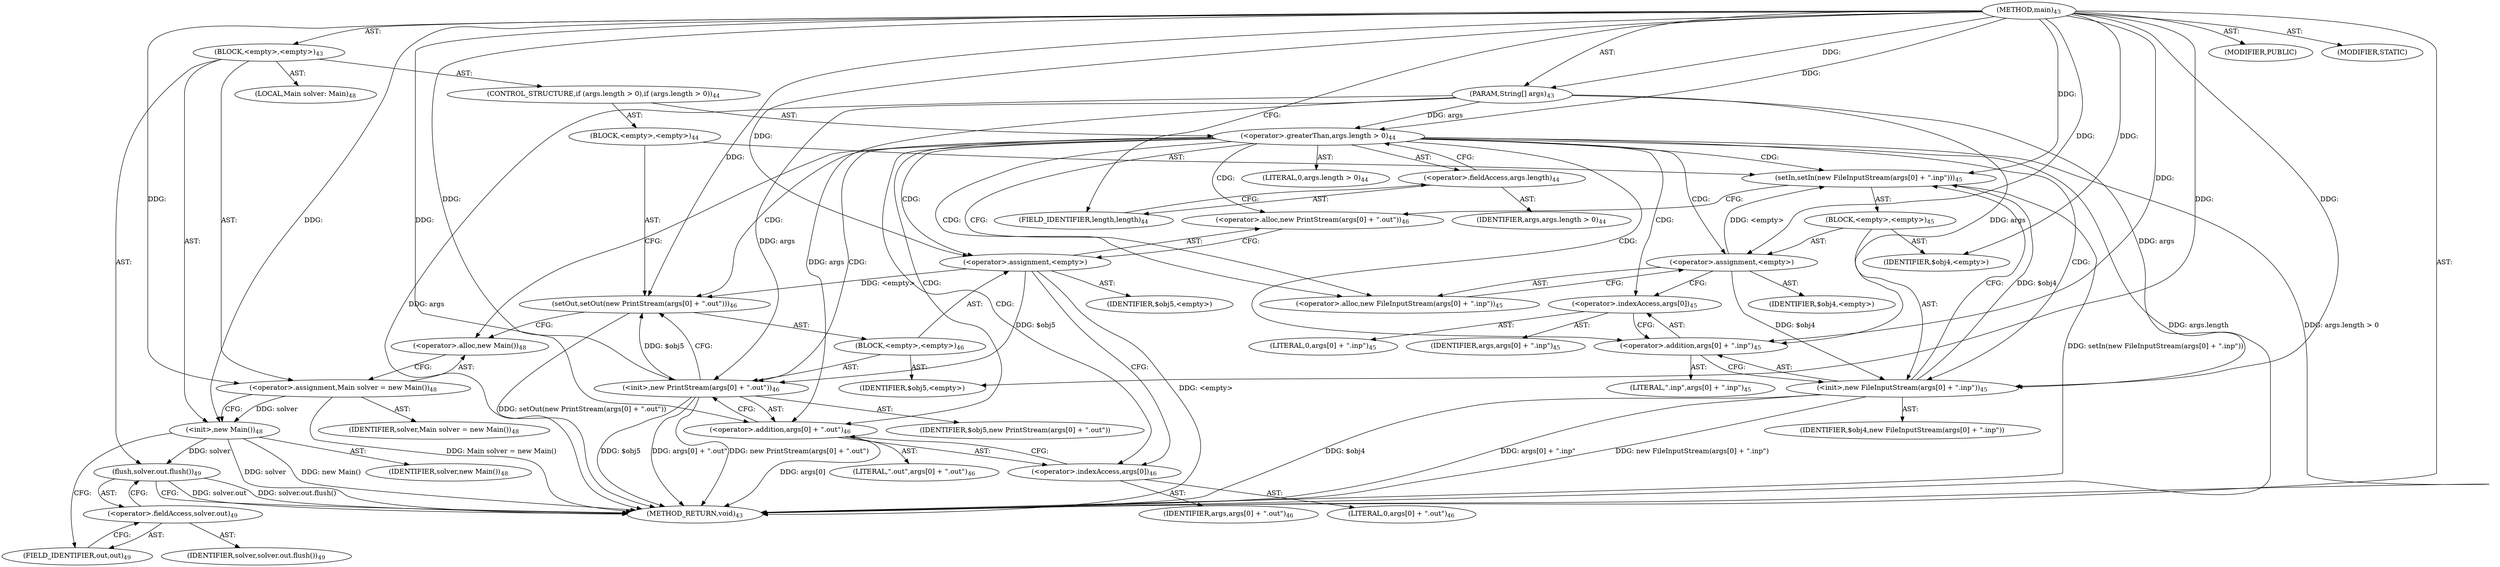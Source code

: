 digraph "main" {  
"169" [label = <(METHOD,main)<SUB>43</SUB>> ]
"170" [label = <(PARAM,String[] args)<SUB>43</SUB>> ]
"171" [label = <(BLOCK,&lt;empty&gt;,&lt;empty&gt;)<SUB>43</SUB>> ]
"172" [label = <(CONTROL_STRUCTURE,if (args.length &gt; 0),if (args.length &gt; 0))<SUB>44</SUB>> ]
"173" [label = <(&lt;operator&gt;.greaterThan,args.length &gt; 0)<SUB>44</SUB>> ]
"174" [label = <(&lt;operator&gt;.fieldAccess,args.length)<SUB>44</SUB>> ]
"175" [label = <(IDENTIFIER,args,args.length &gt; 0)<SUB>44</SUB>> ]
"176" [label = <(FIELD_IDENTIFIER,length,length)<SUB>44</SUB>> ]
"177" [label = <(LITERAL,0,args.length &gt; 0)<SUB>44</SUB>> ]
"178" [label = <(BLOCK,&lt;empty&gt;,&lt;empty&gt;)<SUB>44</SUB>> ]
"179" [label = <(setIn,setIn(new FileInputStream(args[0] + &quot;.inp&quot;)))<SUB>45</SUB>> ]
"180" [label = <(BLOCK,&lt;empty&gt;,&lt;empty&gt;)<SUB>45</SUB>> ]
"181" [label = <(&lt;operator&gt;.assignment,&lt;empty&gt;)> ]
"182" [label = <(IDENTIFIER,$obj4,&lt;empty&gt;)> ]
"183" [label = <(&lt;operator&gt;.alloc,new FileInputStream(args[0] + &quot;.inp&quot;))<SUB>45</SUB>> ]
"184" [label = <(&lt;init&gt;,new FileInputStream(args[0] + &quot;.inp&quot;))<SUB>45</SUB>> ]
"185" [label = <(IDENTIFIER,$obj4,new FileInputStream(args[0] + &quot;.inp&quot;))> ]
"186" [label = <(&lt;operator&gt;.addition,args[0] + &quot;.inp&quot;)<SUB>45</SUB>> ]
"187" [label = <(&lt;operator&gt;.indexAccess,args[0])<SUB>45</SUB>> ]
"188" [label = <(IDENTIFIER,args,args[0] + &quot;.inp&quot;)<SUB>45</SUB>> ]
"189" [label = <(LITERAL,0,args[0] + &quot;.inp&quot;)<SUB>45</SUB>> ]
"190" [label = <(LITERAL,&quot;.inp&quot;,args[0] + &quot;.inp&quot;)<SUB>45</SUB>> ]
"191" [label = <(IDENTIFIER,$obj4,&lt;empty&gt;)> ]
"192" [label = <(setOut,setOut(new PrintStream(args[0] + &quot;.out&quot;)))<SUB>46</SUB>> ]
"193" [label = <(BLOCK,&lt;empty&gt;,&lt;empty&gt;)<SUB>46</SUB>> ]
"194" [label = <(&lt;operator&gt;.assignment,&lt;empty&gt;)> ]
"195" [label = <(IDENTIFIER,$obj5,&lt;empty&gt;)> ]
"196" [label = <(&lt;operator&gt;.alloc,new PrintStream(args[0] + &quot;.out&quot;))<SUB>46</SUB>> ]
"197" [label = <(&lt;init&gt;,new PrintStream(args[0] + &quot;.out&quot;))<SUB>46</SUB>> ]
"198" [label = <(IDENTIFIER,$obj5,new PrintStream(args[0] + &quot;.out&quot;))> ]
"199" [label = <(&lt;operator&gt;.addition,args[0] + &quot;.out&quot;)<SUB>46</SUB>> ]
"200" [label = <(&lt;operator&gt;.indexAccess,args[0])<SUB>46</SUB>> ]
"201" [label = <(IDENTIFIER,args,args[0] + &quot;.out&quot;)<SUB>46</SUB>> ]
"202" [label = <(LITERAL,0,args[0] + &quot;.out&quot;)<SUB>46</SUB>> ]
"203" [label = <(LITERAL,&quot;.out&quot;,args[0] + &quot;.out&quot;)<SUB>46</SUB>> ]
"204" [label = <(IDENTIFIER,$obj5,&lt;empty&gt;)> ]
"7" [label = <(LOCAL,Main solver: Main)<SUB>48</SUB>> ]
"205" [label = <(&lt;operator&gt;.assignment,Main solver = new Main())<SUB>48</SUB>> ]
"206" [label = <(IDENTIFIER,solver,Main solver = new Main())<SUB>48</SUB>> ]
"207" [label = <(&lt;operator&gt;.alloc,new Main())<SUB>48</SUB>> ]
"208" [label = <(&lt;init&gt;,new Main())<SUB>48</SUB>> ]
"6" [label = <(IDENTIFIER,solver,new Main())<SUB>48</SUB>> ]
"209" [label = <(flush,solver.out.flush())<SUB>49</SUB>> ]
"210" [label = <(&lt;operator&gt;.fieldAccess,solver.out)<SUB>49</SUB>> ]
"211" [label = <(IDENTIFIER,solver,solver.out.flush())<SUB>49</SUB>> ]
"212" [label = <(FIELD_IDENTIFIER,out,out)<SUB>49</SUB>> ]
"213" [label = <(MODIFIER,PUBLIC)> ]
"214" [label = <(MODIFIER,STATIC)> ]
"215" [label = <(METHOD_RETURN,void)<SUB>43</SUB>> ]
  "169" -> "170"  [ label = "AST: "] 
  "169" -> "171"  [ label = "AST: "] 
  "169" -> "213"  [ label = "AST: "] 
  "169" -> "214"  [ label = "AST: "] 
  "169" -> "215"  [ label = "AST: "] 
  "171" -> "172"  [ label = "AST: "] 
  "171" -> "7"  [ label = "AST: "] 
  "171" -> "205"  [ label = "AST: "] 
  "171" -> "208"  [ label = "AST: "] 
  "171" -> "209"  [ label = "AST: "] 
  "172" -> "173"  [ label = "AST: "] 
  "172" -> "178"  [ label = "AST: "] 
  "173" -> "174"  [ label = "AST: "] 
  "173" -> "177"  [ label = "AST: "] 
  "174" -> "175"  [ label = "AST: "] 
  "174" -> "176"  [ label = "AST: "] 
  "178" -> "179"  [ label = "AST: "] 
  "178" -> "192"  [ label = "AST: "] 
  "179" -> "180"  [ label = "AST: "] 
  "180" -> "181"  [ label = "AST: "] 
  "180" -> "184"  [ label = "AST: "] 
  "180" -> "191"  [ label = "AST: "] 
  "181" -> "182"  [ label = "AST: "] 
  "181" -> "183"  [ label = "AST: "] 
  "184" -> "185"  [ label = "AST: "] 
  "184" -> "186"  [ label = "AST: "] 
  "186" -> "187"  [ label = "AST: "] 
  "186" -> "190"  [ label = "AST: "] 
  "187" -> "188"  [ label = "AST: "] 
  "187" -> "189"  [ label = "AST: "] 
  "192" -> "193"  [ label = "AST: "] 
  "193" -> "194"  [ label = "AST: "] 
  "193" -> "197"  [ label = "AST: "] 
  "193" -> "204"  [ label = "AST: "] 
  "194" -> "195"  [ label = "AST: "] 
  "194" -> "196"  [ label = "AST: "] 
  "197" -> "198"  [ label = "AST: "] 
  "197" -> "199"  [ label = "AST: "] 
  "199" -> "200"  [ label = "AST: "] 
  "199" -> "203"  [ label = "AST: "] 
  "200" -> "201"  [ label = "AST: "] 
  "200" -> "202"  [ label = "AST: "] 
  "205" -> "206"  [ label = "AST: "] 
  "205" -> "207"  [ label = "AST: "] 
  "208" -> "6"  [ label = "AST: "] 
  "209" -> "210"  [ label = "AST: "] 
  "210" -> "211"  [ label = "AST: "] 
  "210" -> "212"  [ label = "AST: "] 
  "205" -> "208"  [ label = "CFG: "] 
  "208" -> "212"  [ label = "CFG: "] 
  "209" -> "215"  [ label = "CFG: "] 
  "173" -> "183"  [ label = "CFG: "] 
  "173" -> "207"  [ label = "CFG: "] 
  "207" -> "205"  [ label = "CFG: "] 
  "210" -> "209"  [ label = "CFG: "] 
  "174" -> "173"  [ label = "CFG: "] 
  "179" -> "196"  [ label = "CFG: "] 
  "192" -> "207"  [ label = "CFG: "] 
  "212" -> "210"  [ label = "CFG: "] 
  "176" -> "174"  [ label = "CFG: "] 
  "181" -> "187"  [ label = "CFG: "] 
  "184" -> "179"  [ label = "CFG: "] 
  "194" -> "200"  [ label = "CFG: "] 
  "197" -> "192"  [ label = "CFG: "] 
  "183" -> "181"  [ label = "CFG: "] 
  "186" -> "184"  [ label = "CFG: "] 
  "196" -> "194"  [ label = "CFG: "] 
  "199" -> "197"  [ label = "CFG: "] 
  "187" -> "186"  [ label = "CFG: "] 
  "200" -> "199"  [ label = "CFG: "] 
  "169" -> "176"  [ label = "CFG: "] 
  "170" -> "215"  [ label = "DDG: args"] 
  "173" -> "215"  [ label = "DDG: args.length"] 
  "173" -> "215"  [ label = "DDG: args.length &gt; 0"] 
  "184" -> "215"  [ label = "DDG: $obj4"] 
  "184" -> "215"  [ label = "DDG: args[0] + &quot;.inp&quot;"] 
  "184" -> "215"  [ label = "DDG: new FileInputStream(args[0] + &quot;.inp&quot;)"] 
  "179" -> "215"  [ label = "DDG: setIn(new FileInputStream(args[0] + &quot;.inp&quot;))"] 
  "194" -> "215"  [ label = "DDG: &lt;empty&gt;"] 
  "197" -> "215"  [ label = "DDG: $obj5"] 
  "199" -> "215"  [ label = "DDG: args[0]"] 
  "197" -> "215"  [ label = "DDG: args[0] + &quot;.out&quot;"] 
  "197" -> "215"  [ label = "DDG: new PrintStream(args[0] + &quot;.out&quot;)"] 
  "192" -> "215"  [ label = "DDG: setOut(new PrintStream(args[0] + &quot;.out&quot;))"] 
  "205" -> "215"  [ label = "DDG: Main solver = new Main()"] 
  "208" -> "215"  [ label = "DDG: solver"] 
  "208" -> "215"  [ label = "DDG: new Main()"] 
  "209" -> "215"  [ label = "DDG: solver.out"] 
  "209" -> "215"  [ label = "DDG: solver.out.flush()"] 
  "169" -> "170"  [ label = "DDG: "] 
  "169" -> "205"  [ label = "DDG: "] 
  "205" -> "208"  [ label = "DDG: solver"] 
  "169" -> "208"  [ label = "DDG: "] 
  "208" -> "209"  [ label = "DDG: solver"] 
  "170" -> "173"  [ label = "DDG: args"] 
  "169" -> "173"  [ label = "DDG: "] 
  "181" -> "179"  [ label = "DDG: &lt;empty&gt;"] 
  "184" -> "179"  [ label = "DDG: $obj4"] 
  "169" -> "179"  [ label = "DDG: "] 
  "194" -> "192"  [ label = "DDG: &lt;empty&gt;"] 
  "197" -> "192"  [ label = "DDG: $obj5"] 
  "169" -> "192"  [ label = "DDG: "] 
  "169" -> "181"  [ label = "DDG: "] 
  "169" -> "191"  [ label = "DDG: "] 
  "169" -> "194"  [ label = "DDG: "] 
  "169" -> "204"  [ label = "DDG: "] 
  "181" -> "184"  [ label = "DDG: $obj4"] 
  "169" -> "184"  [ label = "DDG: "] 
  "170" -> "184"  [ label = "DDG: args"] 
  "194" -> "197"  [ label = "DDG: $obj5"] 
  "169" -> "197"  [ label = "DDG: "] 
  "170" -> "197"  [ label = "DDG: args"] 
  "170" -> "186"  [ label = "DDG: args"] 
  "169" -> "186"  [ label = "DDG: "] 
  "170" -> "199"  [ label = "DDG: args"] 
  "169" -> "199"  [ label = "DDG: "] 
  "173" -> "183"  [ label = "CDG: "] 
  "173" -> "192"  [ label = "CDG: "] 
  "173" -> "194"  [ label = "CDG: "] 
  "173" -> "179"  [ label = "CDG: "] 
  "173" -> "196"  [ label = "CDG: "] 
  "173" -> "197"  [ label = "CDG: "] 
  "173" -> "200"  [ label = "CDG: "] 
  "173" -> "186"  [ label = "CDG: "] 
  "173" -> "181"  [ label = "CDG: "] 
  "173" -> "187"  [ label = "CDG: "] 
  "173" -> "184"  [ label = "CDG: "] 
  "173" -> "199"  [ label = "CDG: "] 
}
